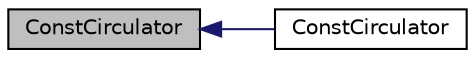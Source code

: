 digraph "ConstCirculator"
{
  bgcolor="transparent";
  edge [fontname="Helvetica",fontsize="10",labelfontname="Helvetica",labelfontsize="10"];
  node [fontname="Helvetica",fontsize="10",shape=record];
  rankdir="LR";
  Node1 [label="ConstCirculator",height=0.2,width=0.4,color="black", fillcolor="grey75", style="filled", fontcolor="black"];
  Node1 -> Node2 [dir="back",color="midnightblue",fontsize="10",style="solid",fontname="Helvetica"];
  Node2 [label="ConstCirculator",height=0.2,width=0.4,color="black",URL="$a00389.html#a4164135ca4d37a5415546dd3e84dd42b",tooltip="Construct from a container. "];
}
